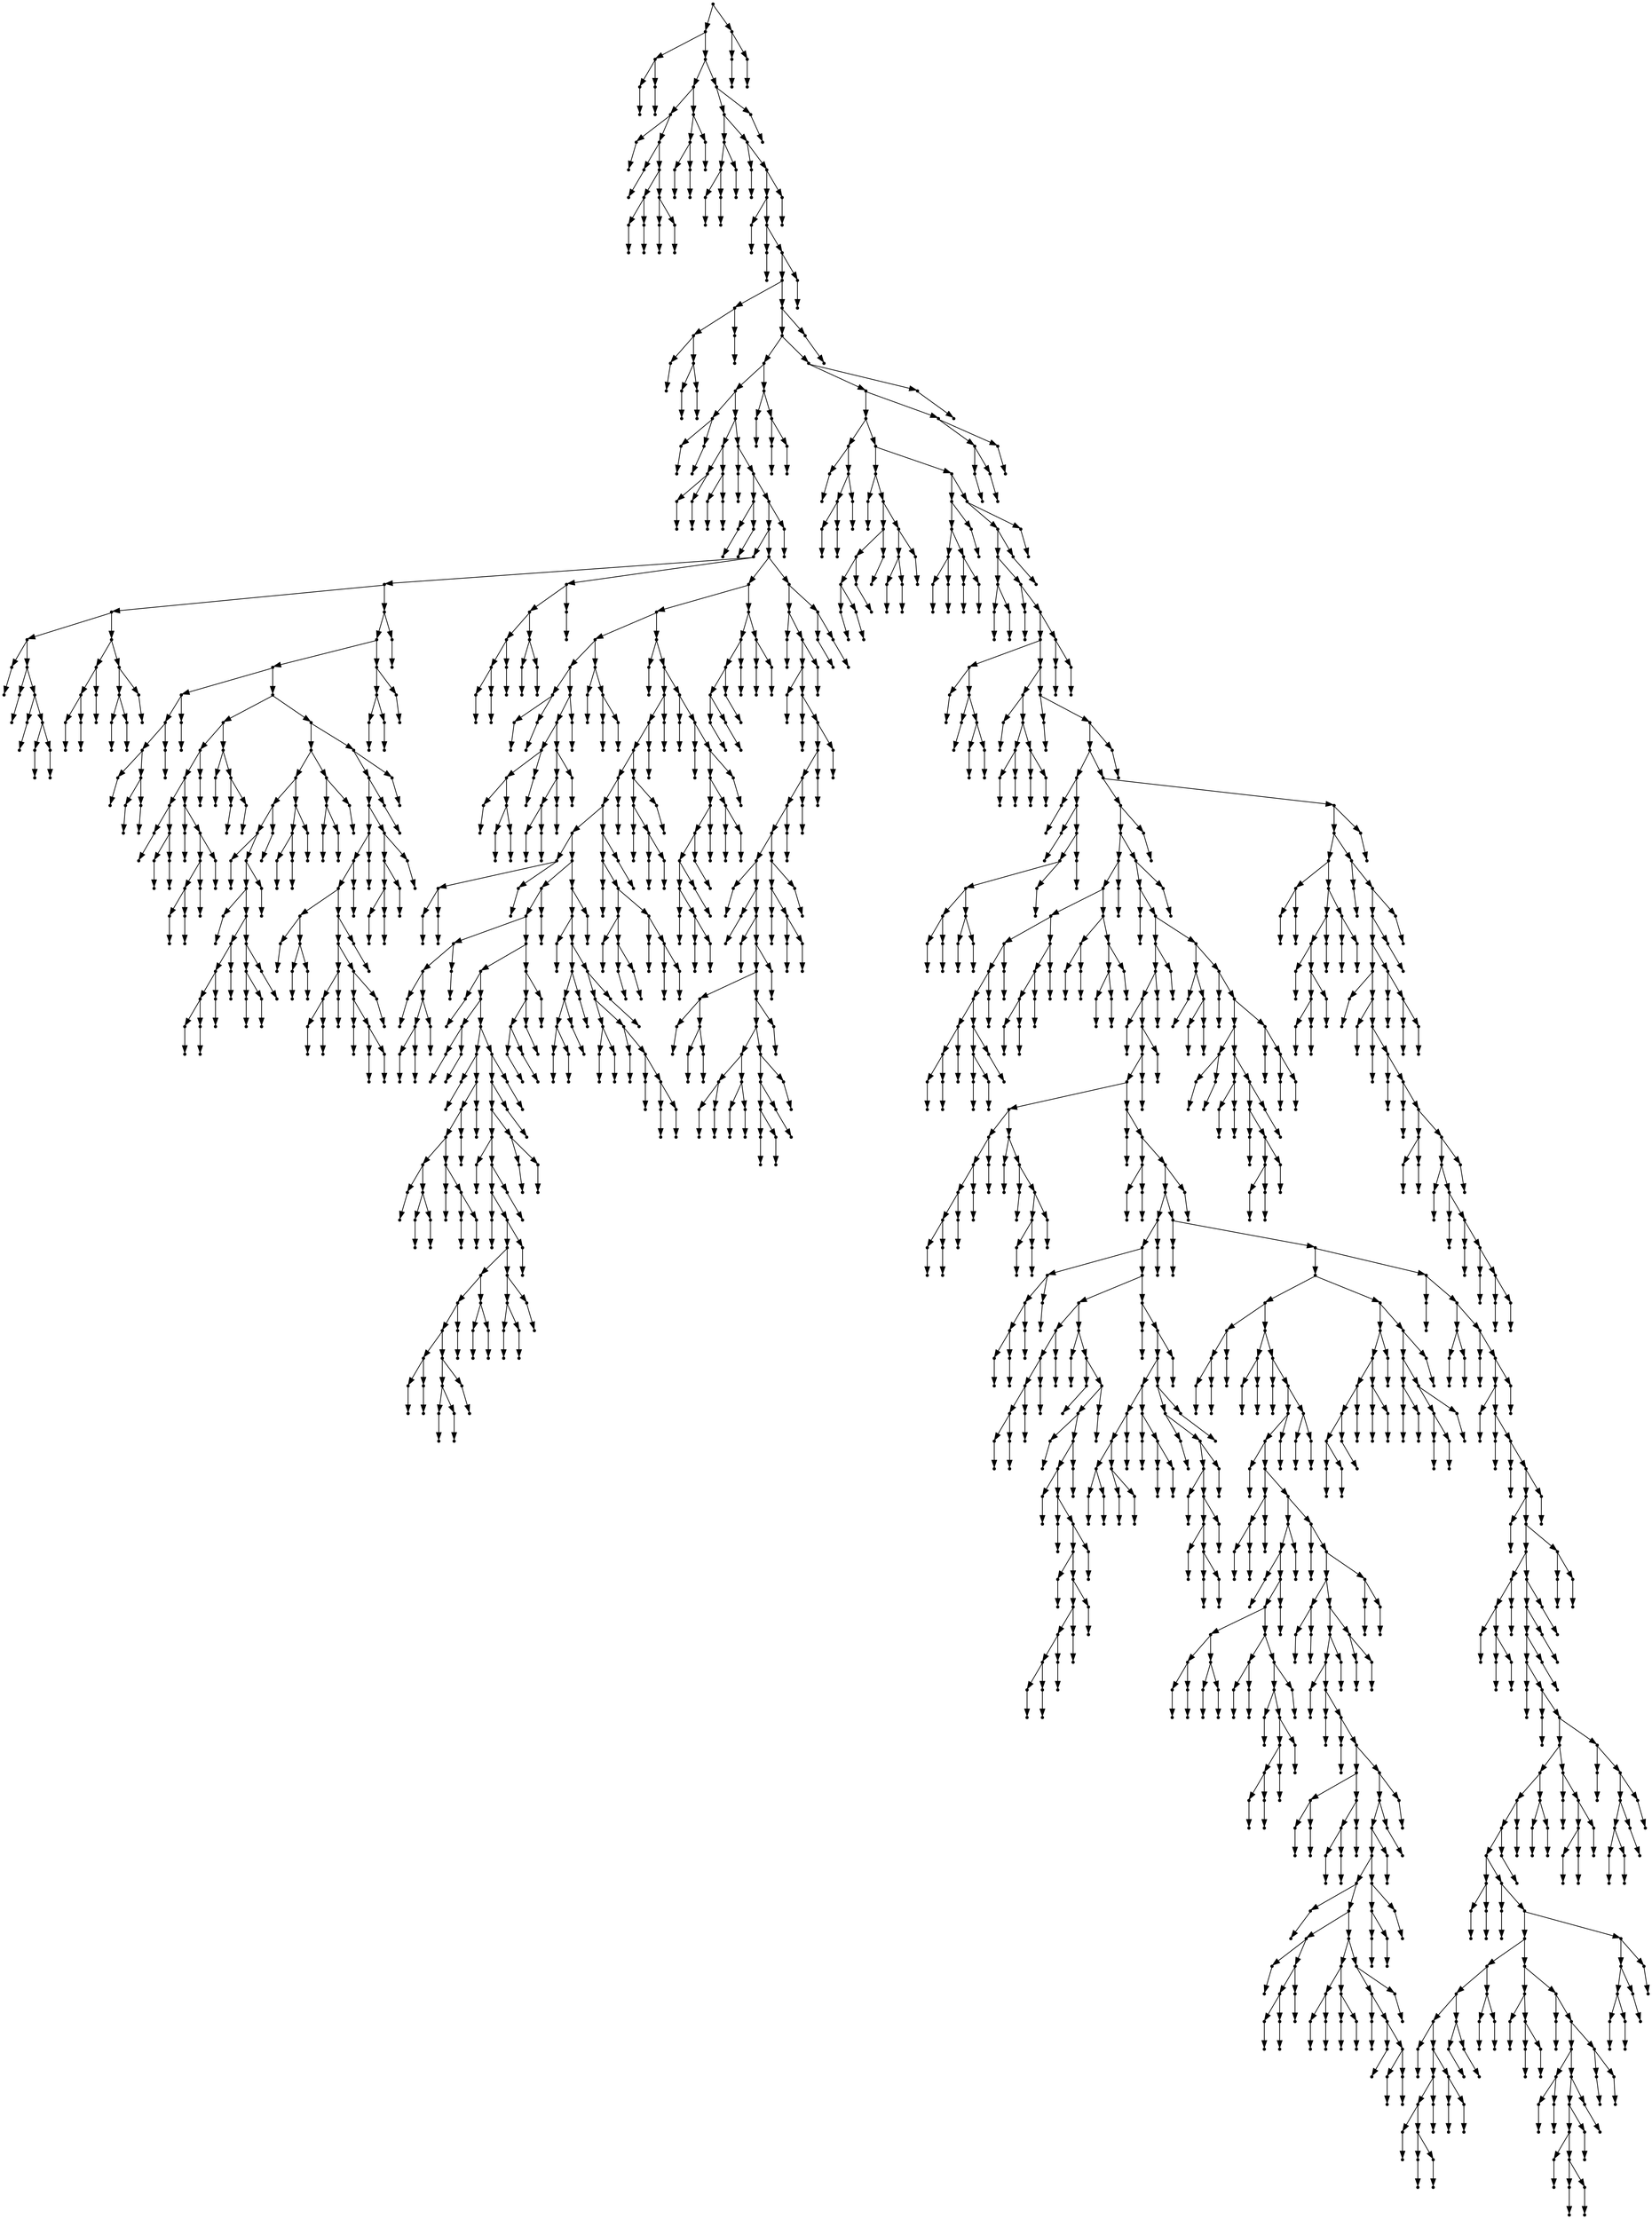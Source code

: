 digraph {
  1696 [shape=point];
  1690 [shape=point];
  4 [shape=point];
  1 [shape=point];
  0 [shape=point];
  3 [shape=point];
  2 [shape=point];
  1689 [shape=point];
  30 [shape=point];
  21 [shape=point];
  6 [shape=point];
  5 [shape=point];
  20 [shape=point];
  8 [shape=point];
  7 [shape=point];
  19 [shape=point];
  13 [shape=point];
  10 [shape=point];
  9 [shape=point];
  12 [shape=point];
  11 [shape=point];
  18 [shape=point];
  15 [shape=point];
  14 [shape=point];
  17 [shape=point];
  16 [shape=point];
  29 [shape=point];
  26 [shape=point];
  23 [shape=point];
  22 [shape=point];
  25 [shape=point];
  24 [shape=point];
  28 [shape=point];
  27 [shape=point];
  1688 [shape=point];
  1685 [shape=point];
  38 [shape=point];
  35 [shape=point];
  32 [shape=point];
  31 [shape=point];
  34 [shape=point];
  33 [shape=point];
  37 [shape=point];
  36 [shape=point];
  1684 [shape=point];
  40 [shape=point];
  39 [shape=point];
  1683 [shape=point];
  1680 [shape=point];
  42 [shape=point];
  41 [shape=point];
  1679 [shape=point];
  44 [shape=point];
  43 [shape=point];
  1678 [shape=point];
  1675 [shape=point];
  55 [shape=point];
  52 [shape=point];
  46 [shape=point];
  45 [shape=point];
  51 [shape=point];
  48 [shape=point];
  47 [shape=point];
  50 [shape=point];
  49 [shape=point];
  54 [shape=point];
  53 [shape=point];
  1674 [shape=point];
  1671 [shape=point];
  717 [shape=point];
  708 [shape=point];
  60 [shape=point];
  57 [shape=point];
  56 [shape=point];
  59 [shape=point];
  58 [shape=point];
  707 [shape=point];
  71 [shape=point];
  65 [shape=point];
  62 [shape=point];
  61 [shape=point];
  64 [shape=point];
  63 [shape=point];
  70 [shape=point];
  67 [shape=point];
  66 [shape=point];
  69 [shape=point];
  68 [shape=point];
  706 [shape=point];
  73 [shape=point];
  72 [shape=point];
  705 [shape=point];
  78 [shape=point];
  75 [shape=point];
  74 [shape=point];
  77 [shape=point];
  76 [shape=point];
  704 [shape=point];
  701 [shape=point];
  299 [shape=point];
  281 [shape=point];
  110 [shape=point];
  92 [shape=point];
  80 [shape=point];
  79 [shape=point];
  91 [shape=point];
  82 [shape=point];
  81 [shape=point];
  90 [shape=point];
  84 [shape=point];
  83 [shape=point];
  89 [shape=point];
  86 [shape=point];
  85 [shape=point];
  88 [shape=point];
  87 [shape=point];
  109 [shape=point];
  100 [shape=point];
  97 [shape=point];
  94 [shape=point];
  93 [shape=point];
  96 [shape=point];
  95 [shape=point];
  99 [shape=point];
  98 [shape=point];
  108 [shape=point];
  105 [shape=point];
  102 [shape=point];
  101 [shape=point];
  104 [shape=point];
  103 [shape=point];
  107 [shape=point];
  106 [shape=point];
  280 [shape=point];
  277 [shape=point];
  268 [shape=point];
  124 [shape=point];
  121 [shape=point];
  118 [shape=point];
  112 [shape=point];
  111 [shape=point];
  117 [shape=point];
  114 [shape=point];
  113 [shape=point];
  116 [shape=point];
  115 [shape=point];
  120 [shape=point];
  119 [shape=point];
  123 [shape=point];
  122 [shape=point];
  267 [shape=point];
  159 [shape=point];
  150 [shape=point];
  147 [shape=point];
  132 [shape=point];
  126 [shape=point];
  125 [shape=point];
  131 [shape=point];
  128 [shape=point];
  127 [shape=point];
  130 [shape=point];
  129 [shape=point];
  146 [shape=point];
  134 [shape=point];
  133 [shape=point];
  145 [shape=point];
  142 [shape=point];
  139 [shape=point];
  136 [shape=point];
  135 [shape=point];
  138 [shape=point];
  137 [shape=point];
  141 [shape=point];
  140 [shape=point];
  144 [shape=point];
  143 [shape=point];
  149 [shape=point];
  148 [shape=point];
  158 [shape=point];
  152 [shape=point];
  151 [shape=point];
  157 [shape=point];
  154 [shape=point];
  153 [shape=point];
  156 [shape=point];
  155 [shape=point];
  266 [shape=point];
  209 [shape=point];
  200 [shape=point];
  191 [shape=point];
  188 [shape=point];
  161 [shape=point];
  160 [shape=point];
  187 [shape=point];
  184 [shape=point];
  163 [shape=point];
  162 [shape=point];
  183 [shape=point];
  174 [shape=point];
  171 [shape=point];
  168 [shape=point];
  165 [shape=point];
  164 [shape=point];
  167 [shape=point];
  166 [shape=point];
  170 [shape=point];
  169 [shape=point];
  173 [shape=point];
  172 [shape=point];
  182 [shape=point];
  179 [shape=point];
  176 [shape=point];
  175 [shape=point];
  178 [shape=point];
  177 [shape=point];
  181 [shape=point];
  180 [shape=point];
  186 [shape=point];
  185 [shape=point];
  190 [shape=point];
  189 [shape=point];
  199 [shape=point];
  196 [shape=point];
  193 [shape=point];
  192 [shape=point];
  195 [shape=point];
  194 [shape=point];
  198 [shape=point];
  197 [shape=point];
  208 [shape=point];
  205 [shape=point];
  202 [shape=point];
  201 [shape=point];
  204 [shape=point];
  203 [shape=point];
  207 [shape=point];
  206 [shape=point];
  265 [shape=point];
  262 [shape=point];
  259 [shape=point];
  247 [shape=point];
  244 [shape=point];
  241 [shape=point];
  217 [shape=point];
  211 [shape=point];
  210 [shape=point];
  216 [shape=point];
  213 [shape=point];
  212 [shape=point];
  215 [shape=point];
  214 [shape=point];
  240 [shape=point];
  237 [shape=point];
  225 [shape=point];
  222 [shape=point];
  219 [shape=point];
  218 [shape=point];
  221 [shape=point];
  220 [shape=point];
  224 [shape=point];
  223 [shape=point];
  236 [shape=point];
  233 [shape=point];
  227 [shape=point];
  226 [shape=point];
  232 [shape=point];
  229 [shape=point];
  228 [shape=point];
  231 [shape=point];
  230 [shape=point];
  235 [shape=point];
  234 [shape=point];
  239 [shape=point];
  238 [shape=point];
  243 [shape=point];
  242 [shape=point];
  246 [shape=point];
  245 [shape=point];
  258 [shape=point];
  255 [shape=point];
  252 [shape=point];
  249 [shape=point];
  248 [shape=point];
  251 [shape=point];
  250 [shape=point];
  254 [shape=point];
  253 [shape=point];
  257 [shape=point];
  256 [shape=point];
  261 [shape=point];
  260 [shape=point];
  264 [shape=point];
  263 [shape=point];
  276 [shape=point];
  273 [shape=point];
  270 [shape=point];
  269 [shape=point];
  272 [shape=point];
  271 [shape=point];
  275 [shape=point];
  274 [shape=point];
  279 [shape=point];
  278 [shape=point];
  298 [shape=point];
  295 [shape=point];
  289 [shape=point];
  286 [shape=point];
  283 [shape=point];
  282 [shape=point];
  285 [shape=point];
  284 [shape=point];
  288 [shape=point];
  287 [shape=point];
  294 [shape=point];
  291 [shape=point];
  290 [shape=point];
  293 [shape=point];
  292 [shape=point];
  297 [shape=point];
  296 [shape=point];
  700 [shape=point];
  610 [shape=point];
  592 [shape=point];
  340 [shape=point];
  331 [shape=point];
  304 [shape=point];
  301 [shape=point];
  300 [shape=point];
  303 [shape=point];
  302 [shape=point];
  330 [shape=point];
  327 [shape=point];
  315 [shape=point];
  312 [shape=point];
  306 [shape=point];
  305 [shape=point];
  311 [shape=point];
  308 [shape=point];
  307 [shape=point];
  310 [shape=point];
  309 [shape=point];
  314 [shape=point];
  313 [shape=point];
  326 [shape=point];
  323 [shape=point];
  320 [shape=point];
  317 [shape=point];
  316 [shape=point];
  319 [shape=point];
  318 [shape=point];
  322 [shape=point];
  321 [shape=point];
  325 [shape=point];
  324 [shape=point];
  329 [shape=point];
  328 [shape=point];
  339 [shape=point];
  333 [shape=point];
  332 [shape=point];
  338 [shape=point];
  335 [shape=point];
  334 [shape=point];
  337 [shape=point];
  336 [shape=point];
  591 [shape=point];
  342 [shape=point];
  341 [shape=point];
  590 [shape=point];
  557 [shape=point];
  554 [shape=point];
  551 [shape=point];
  539 [shape=point];
  536 [shape=point];
  512 [shape=point];
  350 [shape=point];
  347 [shape=point];
  344 [shape=point];
  343 [shape=point];
  346 [shape=point];
  345 [shape=point];
  349 [shape=point];
  348 [shape=point];
  511 [shape=point];
  472 [shape=point];
  469 [shape=point];
  364 [shape=point];
  361 [shape=point];
  352 [shape=point];
  351 [shape=point];
  360 [shape=point];
  357 [shape=point];
  354 [shape=point];
  353 [shape=point];
  356 [shape=point];
  355 [shape=point];
  359 [shape=point];
  358 [shape=point];
  363 [shape=point];
  362 [shape=point];
  468 [shape=point];
  456 [shape=point];
  366 [shape=point];
  365 [shape=point];
  455 [shape=point];
  371 [shape=point];
  368 [shape=point];
  367 [shape=point];
  370 [shape=point];
  369 [shape=point];
  454 [shape=point];
  397 [shape=point];
  373 [shape=point];
  372 [shape=point];
  396 [shape=point];
  393 [shape=point];
  390 [shape=point];
  381 [shape=point];
  375 [shape=point];
  374 [shape=point];
  380 [shape=point];
  377 [shape=point];
  376 [shape=point];
  379 [shape=point];
  378 [shape=point];
  389 [shape=point];
  383 [shape=point];
  382 [shape=point];
  388 [shape=point];
  385 [shape=point];
  384 [shape=point];
  387 [shape=point];
  386 [shape=point];
  392 [shape=point];
  391 [shape=point];
  395 [shape=point];
  394 [shape=point];
  453 [shape=point];
  450 [shape=point];
  447 [shape=point];
  441 [shape=point];
  399 [shape=point];
  398 [shape=point];
  440 [shape=point];
  437 [shape=point];
  401 [shape=point];
  400 [shape=point];
  436 [shape=point];
  433 [shape=point];
  424 [shape=point];
  418 [shape=point];
  415 [shape=point];
  406 [shape=point];
  403 [shape=point];
  402 [shape=point];
  405 [shape=point];
  404 [shape=point];
  414 [shape=point];
  411 [shape=point];
  408 [shape=point];
  407 [shape=point];
  410 [shape=point];
  409 [shape=point];
  413 [shape=point];
  412 [shape=point];
  417 [shape=point];
  416 [shape=point];
  423 [shape=point];
  420 [shape=point];
  419 [shape=point];
  422 [shape=point];
  421 [shape=point];
  432 [shape=point];
  429 [shape=point];
  426 [shape=point];
  425 [shape=point];
  428 [shape=point];
  427 [shape=point];
  431 [shape=point];
  430 [shape=point];
  435 [shape=point];
  434 [shape=point];
  439 [shape=point];
  438 [shape=point];
  446 [shape=point];
  443 [shape=point];
  442 [shape=point];
  445 [shape=point];
  444 [shape=point];
  449 [shape=point];
  448 [shape=point];
  452 [shape=point];
  451 [shape=point];
  467 [shape=point];
  464 [shape=point];
  461 [shape=point];
  458 [shape=point];
  457 [shape=point];
  460 [shape=point];
  459 [shape=point];
  463 [shape=point];
  462 [shape=point];
  466 [shape=point];
  465 [shape=point];
  471 [shape=point];
  470 [shape=point];
  510 [shape=point];
  507 [shape=point];
  474 [shape=point];
  473 [shape=point];
  506 [shape=point];
  485 [shape=point];
  482 [shape=point];
  479 [shape=point];
  476 [shape=point];
  475 [shape=point];
  478 [shape=point];
  477 [shape=point];
  481 [shape=point];
  480 [shape=point];
  484 [shape=point];
  483 [shape=point];
  505 [shape=point];
  502 [shape=point];
  490 [shape=point];
  487 [shape=point];
  486 [shape=point];
  489 [shape=point];
  488 [shape=point];
  501 [shape=point];
  492 [shape=point];
  491 [shape=point];
  500 [shape=point];
  494 [shape=point];
  493 [shape=point];
  499 [shape=point];
  496 [shape=point];
  495 [shape=point];
  498 [shape=point];
  497 [shape=point];
  504 [shape=point];
  503 [shape=point];
  509 [shape=point];
  508 [shape=point];
  535 [shape=point];
  532 [shape=point];
  514 [shape=point];
  513 [shape=point];
  531 [shape=point];
  522 [shape=point];
  516 [shape=point];
  515 [shape=point];
  521 [shape=point];
  518 [shape=point];
  517 [shape=point];
  520 [shape=point];
  519 [shape=point];
  530 [shape=point];
  524 [shape=point];
  523 [shape=point];
  529 [shape=point];
  526 [shape=point];
  525 [shape=point];
  528 [shape=point];
  527 [shape=point];
  534 [shape=point];
  533 [shape=point];
  538 [shape=point];
  537 [shape=point];
  550 [shape=point];
  547 [shape=point];
  541 [shape=point];
  540 [shape=point];
  546 [shape=point];
  543 [shape=point];
  542 [shape=point];
  545 [shape=point];
  544 [shape=point];
  549 [shape=point];
  548 [shape=point];
  553 [shape=point];
  552 [shape=point];
  556 [shape=point];
  555 [shape=point];
  589 [shape=point];
  559 [shape=point];
  558 [shape=point];
  588 [shape=point];
  561 [shape=point];
  560 [shape=point];
  587 [shape=point];
  584 [shape=point];
  578 [shape=point];
  575 [shape=point];
  572 [shape=point];
  569 [shape=point];
  563 [shape=point];
  562 [shape=point];
  568 [shape=point];
  565 [shape=point];
  564 [shape=point];
  567 [shape=point];
  566 [shape=point];
  571 [shape=point];
  570 [shape=point];
  574 [shape=point];
  573 [shape=point];
  577 [shape=point];
  576 [shape=point];
  583 [shape=point];
  580 [shape=point];
  579 [shape=point];
  582 [shape=point];
  581 [shape=point];
  586 [shape=point];
  585 [shape=point];
  609 [shape=point];
  603 [shape=point];
  600 [shape=point];
  597 [shape=point];
  594 [shape=point];
  593 [shape=point];
  596 [shape=point];
  595 [shape=point];
  599 [shape=point];
  598 [shape=point];
  602 [shape=point];
  601 [shape=point];
  608 [shape=point];
  605 [shape=point];
  604 [shape=point];
  607 [shape=point];
  606 [shape=point];
  699 [shape=point];
  693 [shape=point];
  612 [shape=point];
  611 [shape=point];
  692 [shape=point];
  689 [shape=point];
  614 [shape=point];
  613 [shape=point];
  688 [shape=point];
  616 [shape=point];
  615 [shape=point];
  687 [shape=point];
  684 [shape=point];
  681 [shape=point];
  678 [shape=point];
  675 [shape=point];
  663 [shape=point];
  618 [shape=point];
  617 [shape=point];
  662 [shape=point];
  620 [shape=point];
  619 [shape=point];
  661 [shape=point];
  622 [shape=point];
  621 [shape=point];
  660 [shape=point];
  657 [shape=point];
  630 [shape=point];
  624 [shape=point];
  623 [shape=point];
  629 [shape=point];
  626 [shape=point];
  625 [shape=point];
  628 [shape=point];
  627 [shape=point];
  656 [shape=point];
  653 [shape=point];
  641 [shape=point];
  635 [shape=point];
  632 [shape=point];
  631 [shape=point];
  634 [shape=point];
  633 [shape=point];
  640 [shape=point];
  637 [shape=point];
  636 [shape=point];
  639 [shape=point];
  638 [shape=point];
  652 [shape=point];
  649 [shape=point];
  646 [shape=point];
  643 [shape=point];
  642 [shape=point];
  645 [shape=point];
  644 [shape=point];
  648 [shape=point];
  647 [shape=point];
  651 [shape=point];
  650 [shape=point];
  655 [shape=point];
  654 [shape=point];
  659 [shape=point];
  658 [shape=point];
  674 [shape=point];
  671 [shape=point];
  665 [shape=point];
  664 [shape=point];
  670 [shape=point];
  667 [shape=point];
  666 [shape=point];
  669 [shape=point];
  668 [shape=point];
  673 [shape=point];
  672 [shape=point];
  677 [shape=point];
  676 [shape=point];
  680 [shape=point];
  679 [shape=point];
  683 [shape=point];
  682 [shape=point];
  686 [shape=point];
  685 [shape=point];
  691 [shape=point];
  690 [shape=point];
  698 [shape=point];
  695 [shape=point];
  694 [shape=point];
  697 [shape=point];
  696 [shape=point];
  703 [shape=point];
  702 [shape=point];
  716 [shape=point];
  710 [shape=point];
  709 [shape=point];
  715 [shape=point];
  712 [shape=point];
  711 [shape=point];
  714 [shape=point];
  713 [shape=point];
  1670 [shape=point];
  1667 [shape=point];
  1658 [shape=point];
  728 [shape=point];
  719 [shape=point];
  718 [shape=point];
  727 [shape=point];
  724 [shape=point];
  721 [shape=point];
  720 [shape=point];
  723 [shape=point];
  722 [shape=point];
  726 [shape=point];
  725 [shape=point];
  1657 [shape=point];
  751 [shape=point];
  730 [shape=point];
  729 [shape=point];
  750 [shape=point];
  741 [shape=point];
  738 [shape=point];
  735 [shape=point];
  732 [shape=point];
  731 [shape=point];
  734 [shape=point];
  733 [shape=point];
  737 [shape=point];
  736 [shape=point];
  740 [shape=point];
  739 [shape=point];
  749 [shape=point];
  746 [shape=point];
  743 [shape=point];
  742 [shape=point];
  745 [shape=point];
  744 [shape=point];
  748 [shape=point];
  747 [shape=point];
  1656 [shape=point];
  765 [shape=point];
  762 [shape=point];
  756 [shape=point];
  753 [shape=point];
  752 [shape=point];
  755 [shape=point];
  754 [shape=point];
  761 [shape=point];
  758 [shape=point];
  757 [shape=point];
  760 [shape=point];
  759 [shape=point];
  764 [shape=point];
  763 [shape=point];
  1655 [shape=point];
  1652 [shape=point];
  1649 [shape=point];
  770 [shape=point];
  767 [shape=point];
  766 [shape=point];
  769 [shape=point];
  768 [shape=point];
  1648 [shape=point];
  772 [shape=point];
  771 [shape=point];
  1647 [shape=point];
  1641 [shape=point];
  783 [shape=point];
  774 [shape=point];
  773 [shape=point];
  782 [shape=point];
  776 [shape=point];
  775 [shape=point];
  781 [shape=point];
  778 [shape=point];
  777 [shape=point];
  780 [shape=point];
  779 [shape=point];
  1640 [shape=point];
  797 [shape=point];
  785 [shape=point];
  784 [shape=point];
  796 [shape=point];
  790 [shape=point];
  787 [shape=point];
  786 [shape=point];
  789 [shape=point];
  788 [shape=point];
  795 [shape=point];
  792 [shape=point];
  791 [shape=point];
  794 [shape=point];
  793 [shape=point];
  1639 [shape=point];
  799 [shape=point];
  798 [shape=point];
  1638 [shape=point];
  1635 [shape=point];
  822 [shape=point];
  801 [shape=point];
  800 [shape=point];
  821 [shape=point];
  803 [shape=point];
  802 [shape=point];
  820 [shape=point];
  817 [shape=point];
  814 [shape=point];
  808 [shape=point];
  805 [shape=point];
  804 [shape=point];
  807 [shape=point];
  806 [shape=point];
  813 [shape=point];
  810 [shape=point];
  809 [shape=point];
  812 [shape=point];
  811 [shape=point];
  816 [shape=point];
  815 [shape=point];
  819 [shape=point];
  818 [shape=point];
  1634 [shape=point];
  1544 [shape=point];
  1541 [shape=point];
  875 [shape=point];
  872 [shape=point];
  857 [shape=point];
  845 [shape=point];
  842 [shape=point];
  839 [shape=point];
  830 [shape=point];
  827 [shape=point];
  824 [shape=point];
  823 [shape=point];
  826 [shape=point];
  825 [shape=point];
  829 [shape=point];
  828 [shape=point];
  838 [shape=point];
  835 [shape=point];
  832 [shape=point];
  831 [shape=point];
  834 [shape=point];
  833 [shape=point];
  837 [shape=point];
  836 [shape=point];
  841 [shape=point];
  840 [shape=point];
  844 [shape=point];
  843 [shape=point];
  856 [shape=point];
  853 [shape=point];
  850 [shape=point];
  847 [shape=point];
  846 [shape=point];
  849 [shape=point];
  848 [shape=point];
  852 [shape=point];
  851 [shape=point];
  855 [shape=point];
  854 [shape=point];
  871 [shape=point];
  862 [shape=point];
  859 [shape=point];
  858 [shape=point];
  861 [shape=point];
  860 [shape=point];
  870 [shape=point];
  867 [shape=point];
  864 [shape=point];
  863 [shape=point];
  866 [shape=point];
  865 [shape=point];
  869 [shape=point];
  868 [shape=point];
  874 [shape=point];
  873 [shape=point];
  1540 [shape=point];
  1537 [shape=point];
  877 [shape=point];
  876 [shape=point];
  1536 [shape=point];
  1488 [shape=point];
  1485 [shape=point];
  1482 [shape=point];
  879 [shape=point];
  878 [shape=point];
  1481 [shape=point];
  1478 [shape=point];
  1475 [shape=point];
  908 [shape=point];
  893 [shape=point];
  890 [shape=point];
  887 [shape=point];
  884 [shape=point];
  881 [shape=point];
  880 [shape=point];
  883 [shape=point];
  882 [shape=point];
  886 [shape=point];
  885 [shape=point];
  889 [shape=point];
  888 [shape=point];
  892 [shape=point];
  891 [shape=point];
  907 [shape=point];
  895 [shape=point];
  894 [shape=point];
  906 [shape=point];
  897 [shape=point];
  896 [shape=point];
  905 [shape=point];
  902 [shape=point];
  899 [shape=point];
  898 [shape=point];
  901 [shape=point];
  900 [shape=point];
  904 [shape=point];
  903 [shape=point];
  1474 [shape=point];
  910 [shape=point];
  909 [shape=point];
  1473 [shape=point];
  915 [shape=point];
  912 [shape=point];
  911 [shape=point];
  914 [shape=point];
  913 [shape=point];
  1472 [shape=point];
  1469 [shape=point];
  1040 [shape=point];
  1037 [shape=point];
  926 [shape=point];
  923 [shape=point];
  920 [shape=point];
  917 [shape=point];
  916 [shape=point];
  919 [shape=point];
  918 [shape=point];
  922 [shape=point];
  921 [shape=point];
  925 [shape=point];
  924 [shape=point];
  1036 [shape=point];
  982 [shape=point];
  940 [shape=point];
  937 [shape=point];
  934 [shape=point];
  931 [shape=point];
  928 [shape=point];
  927 [shape=point];
  930 [shape=point];
  929 [shape=point];
  933 [shape=point];
  932 [shape=point];
  936 [shape=point];
  935 [shape=point];
  939 [shape=point];
  938 [shape=point];
  981 [shape=point];
  942 [shape=point];
  941 [shape=point];
  980 [shape=point];
  944 [shape=point];
  943 [shape=point];
  979 [shape=point];
  976 [shape=point];
  946 [shape=point];
  945 [shape=point];
  975 [shape=point];
  972 [shape=point];
  948 [shape=point];
  947 [shape=point];
  971 [shape=point];
  950 [shape=point];
  949 [shape=point];
  970 [shape=point];
  967 [shape=point];
  952 [shape=point];
  951 [shape=point];
  966 [shape=point];
  963 [shape=point];
  960 [shape=point];
  957 [shape=point];
  954 [shape=point];
  953 [shape=point];
  956 [shape=point];
  955 [shape=point];
  959 [shape=point];
  958 [shape=point];
  962 [shape=point];
  961 [shape=point];
  965 [shape=point];
  964 [shape=point];
  969 [shape=point];
  968 [shape=point];
  974 [shape=point];
  973 [shape=point];
  978 [shape=point];
  977 [shape=point];
  1035 [shape=point];
  984 [shape=point];
  983 [shape=point];
  1034 [shape=point];
  1031 [shape=point];
  1007 [shape=point];
  998 [shape=point];
  995 [shape=point];
  989 [shape=point];
  986 [shape=point];
  985 [shape=point];
  988 [shape=point];
  987 [shape=point];
  994 [shape=point];
  991 [shape=point];
  990 [shape=point];
  993 [shape=point];
  992 [shape=point];
  997 [shape=point];
  996 [shape=point];
  1006 [shape=point];
  1000 [shape=point];
  999 [shape=point];
  1005 [shape=point];
  1002 [shape=point];
  1001 [shape=point];
  1004 [shape=point];
  1003 [shape=point];
  1030 [shape=point];
  1027 [shape=point];
  1009 [shape=point];
  1008 [shape=point];
  1026 [shape=point];
  1023 [shape=point];
  1011 [shape=point];
  1010 [shape=point];
  1022 [shape=point];
  1019 [shape=point];
  1013 [shape=point];
  1012 [shape=point];
  1018 [shape=point];
  1015 [shape=point];
  1014 [shape=point];
  1017 [shape=point];
  1016 [shape=point];
  1021 [shape=point];
  1020 [shape=point];
  1025 [shape=point];
  1024 [shape=point];
  1029 [shape=point];
  1028 [shape=point];
  1033 [shape=point];
  1032 [shape=point];
  1039 [shape=point];
  1038 [shape=point];
  1468 [shape=point];
  1042 [shape=point];
  1041 [shape=point];
  1467 [shape=point];
  1272 [shape=point];
  1233 [shape=point];
  1050 [shape=point];
  1047 [shape=point];
  1044 [shape=point];
  1043 [shape=point];
  1046 [shape=point];
  1045 [shape=point];
  1049 [shape=point];
  1048 [shape=point];
  1232 [shape=point];
  1055 [shape=point];
  1052 [shape=point];
  1051 [shape=point];
  1054 [shape=point];
  1053 [shape=point];
  1231 [shape=point];
  1057 [shape=point];
  1056 [shape=point];
  1230 [shape=point];
  1224 [shape=point];
  1221 [shape=point];
  1059 [shape=point];
  1058 [shape=point];
  1220 [shape=point];
  1067 [shape=point];
  1064 [shape=point];
  1061 [shape=point];
  1060 [shape=point];
  1063 [shape=point];
  1062 [shape=point];
  1066 [shape=point];
  1065 [shape=point];
  1219 [shape=point];
  1111 [shape=point];
  1108 [shape=point];
  1069 [shape=point];
  1068 [shape=point];
  1107 [shape=point];
  1104 [shape=point];
  1080 [shape=point];
  1074 [shape=point];
  1071 [shape=point];
  1070 [shape=point];
  1073 [shape=point];
  1072 [shape=point];
  1079 [shape=point];
  1076 [shape=point];
  1075 [shape=point];
  1078 [shape=point];
  1077 [shape=point];
  1103 [shape=point];
  1085 [shape=point];
  1082 [shape=point];
  1081 [shape=point];
  1084 [shape=point];
  1083 [shape=point];
  1102 [shape=point];
  1099 [shape=point];
  1087 [shape=point];
  1086 [shape=point];
  1098 [shape=point];
  1095 [shape=point];
  1092 [shape=point];
  1089 [shape=point];
  1088 [shape=point];
  1091 [shape=point];
  1090 [shape=point];
  1094 [shape=point];
  1093 [shape=point];
  1097 [shape=point];
  1096 [shape=point];
  1101 [shape=point];
  1100 [shape=point];
  1106 [shape=point];
  1105 [shape=point];
  1110 [shape=point];
  1109 [shape=point];
  1218 [shape=point];
  1113 [shape=point];
  1112 [shape=point];
  1217 [shape=point];
  1211 [shape=point];
  1118 [shape=point];
  1115 [shape=point];
  1114 [shape=point];
  1117 [shape=point];
  1116 [shape=point];
  1210 [shape=point];
  1204 [shape=point];
  1201 [shape=point];
  1120 [shape=point];
  1119 [shape=point];
  1200 [shape=point];
  1122 [shape=point];
  1121 [shape=point];
  1199 [shape=point];
  1124 [shape=point];
  1123 [shape=point];
  1198 [shape=point];
  1138 [shape=point];
  1129 [shape=point];
  1126 [shape=point];
  1125 [shape=point];
  1128 [shape=point];
  1127 [shape=point];
  1137 [shape=point];
  1134 [shape=point];
  1131 [shape=point];
  1130 [shape=point];
  1133 [shape=point];
  1132 [shape=point];
  1136 [shape=point];
  1135 [shape=point];
  1197 [shape=point];
  1194 [shape=point];
  1191 [shape=point];
  1188 [shape=point];
  1179 [shape=point];
  1140 [shape=point];
  1139 [shape=point];
  1178 [shape=point];
  1151 [shape=point];
  1142 [shape=point];
  1141 [shape=point];
  1150 [shape=point];
  1147 [shape=point];
  1144 [shape=point];
  1143 [shape=point];
  1146 [shape=point];
  1145 [shape=point];
  1149 [shape=point];
  1148 [shape=point];
  1177 [shape=point];
  1162 [shape=point];
  1156 [shape=point];
  1153 [shape=point];
  1152 [shape=point];
  1155 [shape=point];
  1154 [shape=point];
  1161 [shape=point];
  1158 [shape=point];
  1157 [shape=point];
  1160 [shape=point];
  1159 [shape=point];
  1176 [shape=point];
  1173 [shape=point];
  1164 [shape=point];
  1163 [shape=point];
  1172 [shape=point];
  1166 [shape=point];
  1165 [shape=point];
  1171 [shape=point];
  1168 [shape=point];
  1167 [shape=point];
  1170 [shape=point];
  1169 [shape=point];
  1175 [shape=point];
  1174 [shape=point];
  1187 [shape=point];
  1184 [shape=point];
  1181 [shape=point];
  1180 [shape=point];
  1183 [shape=point];
  1182 [shape=point];
  1186 [shape=point];
  1185 [shape=point];
  1190 [shape=point];
  1189 [shape=point];
  1193 [shape=point];
  1192 [shape=point];
  1196 [shape=point];
  1195 [shape=point];
  1203 [shape=point];
  1202 [shape=point];
  1209 [shape=point];
  1206 [shape=point];
  1205 [shape=point];
  1208 [shape=point];
  1207 [shape=point];
  1216 [shape=point];
  1213 [shape=point];
  1212 [shape=point];
  1215 [shape=point];
  1214 [shape=point];
  1223 [shape=point];
  1222 [shape=point];
  1229 [shape=point];
  1226 [shape=point];
  1225 [shape=point];
  1228 [shape=point];
  1227 [shape=point];
  1271 [shape=point];
  1253 [shape=point];
  1250 [shape=point];
  1244 [shape=point];
  1241 [shape=point];
  1238 [shape=point];
  1235 [shape=point];
  1234 [shape=point];
  1237 [shape=point];
  1236 [shape=point];
  1240 [shape=point];
  1239 [shape=point];
  1243 [shape=point];
  1242 [shape=point];
  1249 [shape=point];
  1246 [shape=point];
  1245 [shape=point];
  1248 [shape=point];
  1247 [shape=point];
  1252 [shape=point];
  1251 [shape=point];
  1270 [shape=point];
  1267 [shape=point];
  1258 [shape=point];
  1255 [shape=point];
  1254 [shape=point];
  1257 [shape=point];
  1256 [shape=point];
  1266 [shape=point];
  1263 [shape=point];
  1260 [shape=point];
  1259 [shape=point];
  1262 [shape=point];
  1261 [shape=point];
  1265 [shape=point];
  1264 [shape=point];
  1269 [shape=point];
  1268 [shape=point];
  1466 [shape=point];
  1274 [shape=point];
  1273 [shape=point];
  1465 [shape=point];
  1279 [shape=point];
  1276 [shape=point];
  1275 [shape=point];
  1278 [shape=point];
  1277 [shape=point];
  1464 [shape=point];
  1281 [shape=point];
  1280 [shape=point];
  1463 [shape=point];
  1460 [shape=point];
  1283 [shape=point];
  1282 [shape=point];
  1459 [shape=point];
  1285 [shape=point];
  1284 [shape=point];
  1458 [shape=point];
  1287 [shape=point];
  1286 [shape=point];
  1457 [shape=point];
  1454 [shape=point];
  1289 [shape=point];
  1288 [shape=point];
  1453 [shape=point];
  1447 [shape=point];
  1300 [shape=point];
  1297 [shape=point];
  1291 [shape=point];
  1290 [shape=point];
  1296 [shape=point];
  1293 [shape=point];
  1292 [shape=point];
  1295 [shape=point];
  1294 [shape=point];
  1299 [shape=point];
  1298 [shape=point];
  1446 [shape=point];
  1443 [shape=point];
  1440 [shape=point];
  1437 [shape=point];
  1302 [shape=point];
  1301 [shape=point];
  1436 [shape=point];
  1304 [shape=point];
  1303 [shape=point];
  1435 [shape=point];
  1420 [shape=point];
  1408 [shape=point];
  1402 [shape=point];
  1399 [shape=point];
  1396 [shape=point];
  1309 [shape=point];
  1306 [shape=point];
  1305 [shape=point];
  1308 [shape=point];
  1307 [shape=point];
  1395 [shape=point];
  1311 [shape=point];
  1310 [shape=point];
  1394 [shape=point];
  1382 [shape=point];
  1343 [shape=point];
  1337 [shape=point];
  1331 [shape=point];
  1313 [shape=point];
  1312 [shape=point];
  1330 [shape=point];
  1324 [shape=point];
  1321 [shape=point];
  1315 [shape=point];
  1314 [shape=point];
  1320 [shape=point];
  1317 [shape=point];
  1316 [shape=point];
  1319 [shape=point];
  1318 [shape=point];
  1323 [shape=point];
  1322 [shape=point];
  1329 [shape=point];
  1326 [shape=point];
  1325 [shape=point];
  1328 [shape=point];
  1327 [shape=point];
  1336 [shape=point];
  1333 [shape=point];
  1332 [shape=point];
  1335 [shape=point];
  1334 [shape=point];
  1342 [shape=point];
  1339 [shape=point];
  1338 [shape=point];
  1341 [shape=point];
  1340 [shape=point];
  1381 [shape=point];
  1351 [shape=point];
  1345 [shape=point];
  1344 [shape=point];
  1350 [shape=point];
  1347 [shape=point];
  1346 [shape=point];
  1349 [shape=point];
  1348 [shape=point];
  1380 [shape=point];
  1353 [shape=point];
  1352 [shape=point];
  1379 [shape=point];
  1373 [shape=point];
  1358 [shape=point];
  1355 [shape=point];
  1354 [shape=point];
  1357 [shape=point];
  1356 [shape=point];
  1372 [shape=point];
  1369 [shape=point];
  1366 [shape=point];
  1360 [shape=point];
  1359 [shape=point];
  1365 [shape=point];
  1362 [shape=point];
  1361 [shape=point];
  1364 [shape=point];
  1363 [shape=point];
  1368 [shape=point];
  1367 [shape=point];
  1371 [shape=point];
  1370 [shape=point];
  1378 [shape=point];
  1375 [shape=point];
  1374 [shape=point];
  1377 [shape=point];
  1376 [shape=point];
  1393 [shape=point];
  1390 [shape=point];
  1387 [shape=point];
  1384 [shape=point];
  1383 [shape=point];
  1386 [shape=point];
  1385 [shape=point];
  1389 [shape=point];
  1388 [shape=point];
  1392 [shape=point];
  1391 [shape=point];
  1398 [shape=point];
  1397 [shape=point];
  1401 [shape=point];
  1400 [shape=point];
  1407 [shape=point];
  1404 [shape=point];
  1403 [shape=point];
  1406 [shape=point];
  1405 [shape=point];
  1419 [shape=point];
  1410 [shape=point];
  1409 [shape=point];
  1418 [shape=point];
  1415 [shape=point];
  1412 [shape=point];
  1411 [shape=point];
  1414 [shape=point];
  1413 [shape=point];
  1417 [shape=point];
  1416 [shape=point];
  1434 [shape=point];
  1422 [shape=point];
  1421 [shape=point];
  1433 [shape=point];
  1430 [shape=point];
  1427 [shape=point];
  1424 [shape=point];
  1423 [shape=point];
  1426 [shape=point];
  1425 [shape=point];
  1429 [shape=point];
  1428 [shape=point];
  1432 [shape=point];
  1431 [shape=point];
  1439 [shape=point];
  1438 [shape=point];
  1442 [shape=point];
  1441 [shape=point];
  1445 [shape=point];
  1444 [shape=point];
  1452 [shape=point];
  1449 [shape=point];
  1448 [shape=point];
  1451 [shape=point];
  1450 [shape=point];
  1456 [shape=point];
  1455 [shape=point];
  1462 [shape=point];
  1461 [shape=point];
  1471 [shape=point];
  1470 [shape=point];
  1477 [shape=point];
  1476 [shape=point];
  1480 [shape=point];
  1479 [shape=point];
  1484 [shape=point];
  1483 [shape=point];
  1487 [shape=point];
  1486 [shape=point];
  1535 [shape=point];
  1496 [shape=point];
  1490 [shape=point];
  1489 [shape=point];
  1495 [shape=point];
  1492 [shape=point];
  1491 [shape=point];
  1494 [shape=point];
  1493 [shape=point];
  1534 [shape=point];
  1498 [shape=point];
  1497 [shape=point];
  1533 [shape=point];
  1524 [shape=point];
  1503 [shape=point];
  1500 [shape=point];
  1499 [shape=point];
  1502 [shape=point];
  1501 [shape=point];
  1523 [shape=point];
  1508 [shape=point];
  1505 [shape=point];
  1504 [shape=point];
  1507 [shape=point];
  1506 [shape=point];
  1522 [shape=point];
  1519 [shape=point];
  1510 [shape=point];
  1509 [shape=point];
  1518 [shape=point];
  1515 [shape=point];
  1512 [shape=point];
  1511 [shape=point];
  1514 [shape=point];
  1513 [shape=point];
  1517 [shape=point];
  1516 [shape=point];
  1521 [shape=point];
  1520 [shape=point];
  1532 [shape=point];
  1526 [shape=point];
  1525 [shape=point];
  1531 [shape=point];
  1528 [shape=point];
  1527 [shape=point];
  1530 [shape=point];
  1529 [shape=point];
  1539 [shape=point];
  1538 [shape=point];
  1543 [shape=point];
  1542 [shape=point];
  1633 [shape=point];
  1630 [shape=point];
  1570 [shape=point];
  1549 [shape=point];
  1546 [shape=point];
  1545 [shape=point];
  1548 [shape=point];
  1547 [shape=point];
  1569 [shape=point];
  1563 [shape=point];
  1560 [shape=point];
  1551 [shape=point];
  1550 [shape=point];
  1559 [shape=point];
  1556 [shape=point];
  1553 [shape=point];
  1552 [shape=point];
  1555 [shape=point];
  1554 [shape=point];
  1558 [shape=point];
  1557 [shape=point];
  1562 [shape=point];
  1561 [shape=point];
  1568 [shape=point];
  1565 [shape=point];
  1564 [shape=point];
  1567 [shape=point];
  1566 [shape=point];
  1629 [shape=point];
  1572 [shape=point];
  1571 [shape=point];
  1628 [shape=point];
  1625 [shape=point];
  1622 [shape=point];
  1613 [shape=point];
  1574 [shape=point];
  1573 [shape=point];
  1612 [shape=point];
  1576 [shape=point];
  1575 [shape=point];
  1611 [shape=point];
  1578 [shape=point];
  1577 [shape=point];
  1610 [shape=point];
  1580 [shape=point];
  1579 [shape=point];
  1609 [shape=point];
  1582 [shape=point];
  1581 [shape=point];
  1608 [shape=point];
  1587 [shape=point];
  1584 [shape=point];
  1583 [shape=point];
  1586 [shape=point];
  1585 [shape=point];
  1607 [shape=point];
  1604 [shape=point];
  1589 [shape=point];
  1588 [shape=point];
  1603 [shape=point];
  1591 [shape=point];
  1590 [shape=point];
  1602 [shape=point];
  1593 [shape=point];
  1592 [shape=point];
  1601 [shape=point];
  1595 [shape=point];
  1594 [shape=point];
  1600 [shape=point];
  1597 [shape=point];
  1596 [shape=point];
  1599 [shape=point];
  1598 [shape=point];
  1606 [shape=point];
  1605 [shape=point];
  1621 [shape=point];
  1615 [shape=point];
  1614 [shape=point];
  1620 [shape=point];
  1617 [shape=point];
  1616 [shape=point];
  1619 [shape=point];
  1618 [shape=point];
  1624 [shape=point];
  1623 [shape=point];
  1627 [shape=point];
  1626 [shape=point];
  1632 [shape=point];
  1631 [shape=point];
  1637 [shape=point];
  1636 [shape=point];
  1646 [shape=point];
  1643 [shape=point];
  1642 [shape=point];
  1645 [shape=point];
  1644 [shape=point];
  1651 [shape=point];
  1650 [shape=point];
  1654 [shape=point];
  1653 [shape=point];
  1666 [shape=point];
  1663 [shape=point];
  1660 [shape=point];
  1659 [shape=point];
  1662 [shape=point];
  1661 [shape=point];
  1665 [shape=point];
  1664 [shape=point];
  1669 [shape=point];
  1668 [shape=point];
  1673 [shape=point];
  1672 [shape=point];
  1677 [shape=point];
  1676 [shape=point];
  1682 [shape=point];
  1681 [shape=point];
  1687 [shape=point];
  1686 [shape=point];
  1695 [shape=point];
  1692 [shape=point];
  1691 [shape=point];
  1694 [shape=point];
  1693 [shape=point];
1696 -> 1690;
1690 -> 4;
4 -> 1;
1 -> 0;
4 -> 3;
3 -> 2;
1690 -> 1689;
1689 -> 30;
30 -> 21;
21 -> 6;
6 -> 5;
21 -> 20;
20 -> 8;
8 -> 7;
20 -> 19;
19 -> 13;
13 -> 10;
10 -> 9;
13 -> 12;
12 -> 11;
19 -> 18;
18 -> 15;
15 -> 14;
18 -> 17;
17 -> 16;
30 -> 29;
29 -> 26;
26 -> 23;
23 -> 22;
26 -> 25;
25 -> 24;
29 -> 28;
28 -> 27;
1689 -> 1688;
1688 -> 1685;
1685 -> 38;
38 -> 35;
35 -> 32;
32 -> 31;
35 -> 34;
34 -> 33;
38 -> 37;
37 -> 36;
1685 -> 1684;
1684 -> 40;
40 -> 39;
1684 -> 1683;
1683 -> 1680;
1680 -> 42;
42 -> 41;
1680 -> 1679;
1679 -> 44;
44 -> 43;
1679 -> 1678;
1678 -> 1675;
1675 -> 55;
55 -> 52;
52 -> 46;
46 -> 45;
52 -> 51;
51 -> 48;
48 -> 47;
51 -> 50;
50 -> 49;
55 -> 54;
54 -> 53;
1675 -> 1674;
1674 -> 1671;
1671 -> 717;
717 -> 708;
708 -> 60;
60 -> 57;
57 -> 56;
60 -> 59;
59 -> 58;
708 -> 707;
707 -> 71;
71 -> 65;
65 -> 62;
62 -> 61;
65 -> 64;
64 -> 63;
71 -> 70;
70 -> 67;
67 -> 66;
70 -> 69;
69 -> 68;
707 -> 706;
706 -> 73;
73 -> 72;
706 -> 705;
705 -> 78;
78 -> 75;
75 -> 74;
78 -> 77;
77 -> 76;
705 -> 704;
704 -> 701;
701 -> 299;
299 -> 281;
281 -> 110;
110 -> 92;
92 -> 80;
80 -> 79;
92 -> 91;
91 -> 82;
82 -> 81;
91 -> 90;
90 -> 84;
84 -> 83;
90 -> 89;
89 -> 86;
86 -> 85;
89 -> 88;
88 -> 87;
110 -> 109;
109 -> 100;
100 -> 97;
97 -> 94;
94 -> 93;
97 -> 96;
96 -> 95;
100 -> 99;
99 -> 98;
109 -> 108;
108 -> 105;
105 -> 102;
102 -> 101;
105 -> 104;
104 -> 103;
108 -> 107;
107 -> 106;
281 -> 280;
280 -> 277;
277 -> 268;
268 -> 124;
124 -> 121;
121 -> 118;
118 -> 112;
112 -> 111;
118 -> 117;
117 -> 114;
114 -> 113;
117 -> 116;
116 -> 115;
121 -> 120;
120 -> 119;
124 -> 123;
123 -> 122;
268 -> 267;
267 -> 159;
159 -> 150;
150 -> 147;
147 -> 132;
132 -> 126;
126 -> 125;
132 -> 131;
131 -> 128;
128 -> 127;
131 -> 130;
130 -> 129;
147 -> 146;
146 -> 134;
134 -> 133;
146 -> 145;
145 -> 142;
142 -> 139;
139 -> 136;
136 -> 135;
139 -> 138;
138 -> 137;
142 -> 141;
141 -> 140;
145 -> 144;
144 -> 143;
150 -> 149;
149 -> 148;
159 -> 158;
158 -> 152;
152 -> 151;
158 -> 157;
157 -> 154;
154 -> 153;
157 -> 156;
156 -> 155;
267 -> 266;
266 -> 209;
209 -> 200;
200 -> 191;
191 -> 188;
188 -> 161;
161 -> 160;
188 -> 187;
187 -> 184;
184 -> 163;
163 -> 162;
184 -> 183;
183 -> 174;
174 -> 171;
171 -> 168;
168 -> 165;
165 -> 164;
168 -> 167;
167 -> 166;
171 -> 170;
170 -> 169;
174 -> 173;
173 -> 172;
183 -> 182;
182 -> 179;
179 -> 176;
176 -> 175;
179 -> 178;
178 -> 177;
182 -> 181;
181 -> 180;
187 -> 186;
186 -> 185;
191 -> 190;
190 -> 189;
200 -> 199;
199 -> 196;
196 -> 193;
193 -> 192;
196 -> 195;
195 -> 194;
199 -> 198;
198 -> 197;
209 -> 208;
208 -> 205;
205 -> 202;
202 -> 201;
205 -> 204;
204 -> 203;
208 -> 207;
207 -> 206;
266 -> 265;
265 -> 262;
262 -> 259;
259 -> 247;
247 -> 244;
244 -> 241;
241 -> 217;
217 -> 211;
211 -> 210;
217 -> 216;
216 -> 213;
213 -> 212;
216 -> 215;
215 -> 214;
241 -> 240;
240 -> 237;
237 -> 225;
225 -> 222;
222 -> 219;
219 -> 218;
222 -> 221;
221 -> 220;
225 -> 224;
224 -> 223;
237 -> 236;
236 -> 233;
233 -> 227;
227 -> 226;
233 -> 232;
232 -> 229;
229 -> 228;
232 -> 231;
231 -> 230;
236 -> 235;
235 -> 234;
240 -> 239;
239 -> 238;
244 -> 243;
243 -> 242;
247 -> 246;
246 -> 245;
259 -> 258;
258 -> 255;
255 -> 252;
252 -> 249;
249 -> 248;
252 -> 251;
251 -> 250;
255 -> 254;
254 -> 253;
258 -> 257;
257 -> 256;
262 -> 261;
261 -> 260;
265 -> 264;
264 -> 263;
277 -> 276;
276 -> 273;
273 -> 270;
270 -> 269;
273 -> 272;
272 -> 271;
276 -> 275;
275 -> 274;
280 -> 279;
279 -> 278;
299 -> 298;
298 -> 295;
295 -> 289;
289 -> 286;
286 -> 283;
283 -> 282;
286 -> 285;
285 -> 284;
289 -> 288;
288 -> 287;
295 -> 294;
294 -> 291;
291 -> 290;
294 -> 293;
293 -> 292;
298 -> 297;
297 -> 296;
701 -> 700;
700 -> 610;
610 -> 592;
592 -> 340;
340 -> 331;
331 -> 304;
304 -> 301;
301 -> 300;
304 -> 303;
303 -> 302;
331 -> 330;
330 -> 327;
327 -> 315;
315 -> 312;
312 -> 306;
306 -> 305;
312 -> 311;
311 -> 308;
308 -> 307;
311 -> 310;
310 -> 309;
315 -> 314;
314 -> 313;
327 -> 326;
326 -> 323;
323 -> 320;
320 -> 317;
317 -> 316;
320 -> 319;
319 -> 318;
323 -> 322;
322 -> 321;
326 -> 325;
325 -> 324;
330 -> 329;
329 -> 328;
340 -> 339;
339 -> 333;
333 -> 332;
339 -> 338;
338 -> 335;
335 -> 334;
338 -> 337;
337 -> 336;
592 -> 591;
591 -> 342;
342 -> 341;
591 -> 590;
590 -> 557;
557 -> 554;
554 -> 551;
551 -> 539;
539 -> 536;
536 -> 512;
512 -> 350;
350 -> 347;
347 -> 344;
344 -> 343;
347 -> 346;
346 -> 345;
350 -> 349;
349 -> 348;
512 -> 511;
511 -> 472;
472 -> 469;
469 -> 364;
364 -> 361;
361 -> 352;
352 -> 351;
361 -> 360;
360 -> 357;
357 -> 354;
354 -> 353;
357 -> 356;
356 -> 355;
360 -> 359;
359 -> 358;
364 -> 363;
363 -> 362;
469 -> 468;
468 -> 456;
456 -> 366;
366 -> 365;
456 -> 455;
455 -> 371;
371 -> 368;
368 -> 367;
371 -> 370;
370 -> 369;
455 -> 454;
454 -> 397;
397 -> 373;
373 -> 372;
397 -> 396;
396 -> 393;
393 -> 390;
390 -> 381;
381 -> 375;
375 -> 374;
381 -> 380;
380 -> 377;
377 -> 376;
380 -> 379;
379 -> 378;
390 -> 389;
389 -> 383;
383 -> 382;
389 -> 388;
388 -> 385;
385 -> 384;
388 -> 387;
387 -> 386;
393 -> 392;
392 -> 391;
396 -> 395;
395 -> 394;
454 -> 453;
453 -> 450;
450 -> 447;
447 -> 441;
441 -> 399;
399 -> 398;
441 -> 440;
440 -> 437;
437 -> 401;
401 -> 400;
437 -> 436;
436 -> 433;
433 -> 424;
424 -> 418;
418 -> 415;
415 -> 406;
406 -> 403;
403 -> 402;
406 -> 405;
405 -> 404;
415 -> 414;
414 -> 411;
411 -> 408;
408 -> 407;
411 -> 410;
410 -> 409;
414 -> 413;
413 -> 412;
418 -> 417;
417 -> 416;
424 -> 423;
423 -> 420;
420 -> 419;
423 -> 422;
422 -> 421;
433 -> 432;
432 -> 429;
429 -> 426;
426 -> 425;
429 -> 428;
428 -> 427;
432 -> 431;
431 -> 430;
436 -> 435;
435 -> 434;
440 -> 439;
439 -> 438;
447 -> 446;
446 -> 443;
443 -> 442;
446 -> 445;
445 -> 444;
450 -> 449;
449 -> 448;
453 -> 452;
452 -> 451;
468 -> 467;
467 -> 464;
464 -> 461;
461 -> 458;
458 -> 457;
461 -> 460;
460 -> 459;
464 -> 463;
463 -> 462;
467 -> 466;
466 -> 465;
472 -> 471;
471 -> 470;
511 -> 510;
510 -> 507;
507 -> 474;
474 -> 473;
507 -> 506;
506 -> 485;
485 -> 482;
482 -> 479;
479 -> 476;
476 -> 475;
479 -> 478;
478 -> 477;
482 -> 481;
481 -> 480;
485 -> 484;
484 -> 483;
506 -> 505;
505 -> 502;
502 -> 490;
490 -> 487;
487 -> 486;
490 -> 489;
489 -> 488;
502 -> 501;
501 -> 492;
492 -> 491;
501 -> 500;
500 -> 494;
494 -> 493;
500 -> 499;
499 -> 496;
496 -> 495;
499 -> 498;
498 -> 497;
505 -> 504;
504 -> 503;
510 -> 509;
509 -> 508;
536 -> 535;
535 -> 532;
532 -> 514;
514 -> 513;
532 -> 531;
531 -> 522;
522 -> 516;
516 -> 515;
522 -> 521;
521 -> 518;
518 -> 517;
521 -> 520;
520 -> 519;
531 -> 530;
530 -> 524;
524 -> 523;
530 -> 529;
529 -> 526;
526 -> 525;
529 -> 528;
528 -> 527;
535 -> 534;
534 -> 533;
539 -> 538;
538 -> 537;
551 -> 550;
550 -> 547;
547 -> 541;
541 -> 540;
547 -> 546;
546 -> 543;
543 -> 542;
546 -> 545;
545 -> 544;
550 -> 549;
549 -> 548;
554 -> 553;
553 -> 552;
557 -> 556;
556 -> 555;
590 -> 589;
589 -> 559;
559 -> 558;
589 -> 588;
588 -> 561;
561 -> 560;
588 -> 587;
587 -> 584;
584 -> 578;
578 -> 575;
575 -> 572;
572 -> 569;
569 -> 563;
563 -> 562;
569 -> 568;
568 -> 565;
565 -> 564;
568 -> 567;
567 -> 566;
572 -> 571;
571 -> 570;
575 -> 574;
574 -> 573;
578 -> 577;
577 -> 576;
584 -> 583;
583 -> 580;
580 -> 579;
583 -> 582;
582 -> 581;
587 -> 586;
586 -> 585;
610 -> 609;
609 -> 603;
603 -> 600;
600 -> 597;
597 -> 594;
594 -> 593;
597 -> 596;
596 -> 595;
600 -> 599;
599 -> 598;
603 -> 602;
602 -> 601;
609 -> 608;
608 -> 605;
605 -> 604;
608 -> 607;
607 -> 606;
700 -> 699;
699 -> 693;
693 -> 612;
612 -> 611;
693 -> 692;
692 -> 689;
689 -> 614;
614 -> 613;
689 -> 688;
688 -> 616;
616 -> 615;
688 -> 687;
687 -> 684;
684 -> 681;
681 -> 678;
678 -> 675;
675 -> 663;
663 -> 618;
618 -> 617;
663 -> 662;
662 -> 620;
620 -> 619;
662 -> 661;
661 -> 622;
622 -> 621;
661 -> 660;
660 -> 657;
657 -> 630;
630 -> 624;
624 -> 623;
630 -> 629;
629 -> 626;
626 -> 625;
629 -> 628;
628 -> 627;
657 -> 656;
656 -> 653;
653 -> 641;
641 -> 635;
635 -> 632;
632 -> 631;
635 -> 634;
634 -> 633;
641 -> 640;
640 -> 637;
637 -> 636;
640 -> 639;
639 -> 638;
653 -> 652;
652 -> 649;
649 -> 646;
646 -> 643;
643 -> 642;
646 -> 645;
645 -> 644;
649 -> 648;
648 -> 647;
652 -> 651;
651 -> 650;
656 -> 655;
655 -> 654;
660 -> 659;
659 -> 658;
675 -> 674;
674 -> 671;
671 -> 665;
665 -> 664;
671 -> 670;
670 -> 667;
667 -> 666;
670 -> 669;
669 -> 668;
674 -> 673;
673 -> 672;
678 -> 677;
677 -> 676;
681 -> 680;
680 -> 679;
684 -> 683;
683 -> 682;
687 -> 686;
686 -> 685;
692 -> 691;
691 -> 690;
699 -> 698;
698 -> 695;
695 -> 694;
698 -> 697;
697 -> 696;
704 -> 703;
703 -> 702;
717 -> 716;
716 -> 710;
710 -> 709;
716 -> 715;
715 -> 712;
712 -> 711;
715 -> 714;
714 -> 713;
1671 -> 1670;
1670 -> 1667;
1667 -> 1658;
1658 -> 728;
728 -> 719;
719 -> 718;
728 -> 727;
727 -> 724;
724 -> 721;
721 -> 720;
724 -> 723;
723 -> 722;
727 -> 726;
726 -> 725;
1658 -> 1657;
1657 -> 751;
751 -> 730;
730 -> 729;
751 -> 750;
750 -> 741;
741 -> 738;
738 -> 735;
735 -> 732;
732 -> 731;
735 -> 734;
734 -> 733;
738 -> 737;
737 -> 736;
741 -> 740;
740 -> 739;
750 -> 749;
749 -> 746;
746 -> 743;
743 -> 742;
746 -> 745;
745 -> 744;
749 -> 748;
748 -> 747;
1657 -> 1656;
1656 -> 765;
765 -> 762;
762 -> 756;
756 -> 753;
753 -> 752;
756 -> 755;
755 -> 754;
762 -> 761;
761 -> 758;
758 -> 757;
761 -> 760;
760 -> 759;
765 -> 764;
764 -> 763;
1656 -> 1655;
1655 -> 1652;
1652 -> 1649;
1649 -> 770;
770 -> 767;
767 -> 766;
770 -> 769;
769 -> 768;
1649 -> 1648;
1648 -> 772;
772 -> 771;
1648 -> 1647;
1647 -> 1641;
1641 -> 783;
783 -> 774;
774 -> 773;
783 -> 782;
782 -> 776;
776 -> 775;
782 -> 781;
781 -> 778;
778 -> 777;
781 -> 780;
780 -> 779;
1641 -> 1640;
1640 -> 797;
797 -> 785;
785 -> 784;
797 -> 796;
796 -> 790;
790 -> 787;
787 -> 786;
790 -> 789;
789 -> 788;
796 -> 795;
795 -> 792;
792 -> 791;
795 -> 794;
794 -> 793;
1640 -> 1639;
1639 -> 799;
799 -> 798;
1639 -> 1638;
1638 -> 1635;
1635 -> 822;
822 -> 801;
801 -> 800;
822 -> 821;
821 -> 803;
803 -> 802;
821 -> 820;
820 -> 817;
817 -> 814;
814 -> 808;
808 -> 805;
805 -> 804;
808 -> 807;
807 -> 806;
814 -> 813;
813 -> 810;
810 -> 809;
813 -> 812;
812 -> 811;
817 -> 816;
816 -> 815;
820 -> 819;
819 -> 818;
1635 -> 1634;
1634 -> 1544;
1544 -> 1541;
1541 -> 875;
875 -> 872;
872 -> 857;
857 -> 845;
845 -> 842;
842 -> 839;
839 -> 830;
830 -> 827;
827 -> 824;
824 -> 823;
827 -> 826;
826 -> 825;
830 -> 829;
829 -> 828;
839 -> 838;
838 -> 835;
835 -> 832;
832 -> 831;
835 -> 834;
834 -> 833;
838 -> 837;
837 -> 836;
842 -> 841;
841 -> 840;
845 -> 844;
844 -> 843;
857 -> 856;
856 -> 853;
853 -> 850;
850 -> 847;
847 -> 846;
850 -> 849;
849 -> 848;
853 -> 852;
852 -> 851;
856 -> 855;
855 -> 854;
872 -> 871;
871 -> 862;
862 -> 859;
859 -> 858;
862 -> 861;
861 -> 860;
871 -> 870;
870 -> 867;
867 -> 864;
864 -> 863;
867 -> 866;
866 -> 865;
870 -> 869;
869 -> 868;
875 -> 874;
874 -> 873;
1541 -> 1540;
1540 -> 1537;
1537 -> 877;
877 -> 876;
1537 -> 1536;
1536 -> 1488;
1488 -> 1485;
1485 -> 1482;
1482 -> 879;
879 -> 878;
1482 -> 1481;
1481 -> 1478;
1478 -> 1475;
1475 -> 908;
908 -> 893;
893 -> 890;
890 -> 887;
887 -> 884;
884 -> 881;
881 -> 880;
884 -> 883;
883 -> 882;
887 -> 886;
886 -> 885;
890 -> 889;
889 -> 888;
893 -> 892;
892 -> 891;
908 -> 907;
907 -> 895;
895 -> 894;
907 -> 906;
906 -> 897;
897 -> 896;
906 -> 905;
905 -> 902;
902 -> 899;
899 -> 898;
902 -> 901;
901 -> 900;
905 -> 904;
904 -> 903;
1475 -> 1474;
1474 -> 910;
910 -> 909;
1474 -> 1473;
1473 -> 915;
915 -> 912;
912 -> 911;
915 -> 914;
914 -> 913;
1473 -> 1472;
1472 -> 1469;
1469 -> 1040;
1040 -> 1037;
1037 -> 926;
926 -> 923;
923 -> 920;
920 -> 917;
917 -> 916;
920 -> 919;
919 -> 918;
923 -> 922;
922 -> 921;
926 -> 925;
925 -> 924;
1037 -> 1036;
1036 -> 982;
982 -> 940;
940 -> 937;
937 -> 934;
934 -> 931;
931 -> 928;
928 -> 927;
931 -> 930;
930 -> 929;
934 -> 933;
933 -> 932;
937 -> 936;
936 -> 935;
940 -> 939;
939 -> 938;
982 -> 981;
981 -> 942;
942 -> 941;
981 -> 980;
980 -> 944;
944 -> 943;
980 -> 979;
979 -> 976;
976 -> 946;
946 -> 945;
976 -> 975;
975 -> 972;
972 -> 948;
948 -> 947;
972 -> 971;
971 -> 950;
950 -> 949;
971 -> 970;
970 -> 967;
967 -> 952;
952 -> 951;
967 -> 966;
966 -> 963;
963 -> 960;
960 -> 957;
957 -> 954;
954 -> 953;
957 -> 956;
956 -> 955;
960 -> 959;
959 -> 958;
963 -> 962;
962 -> 961;
966 -> 965;
965 -> 964;
970 -> 969;
969 -> 968;
975 -> 974;
974 -> 973;
979 -> 978;
978 -> 977;
1036 -> 1035;
1035 -> 984;
984 -> 983;
1035 -> 1034;
1034 -> 1031;
1031 -> 1007;
1007 -> 998;
998 -> 995;
995 -> 989;
989 -> 986;
986 -> 985;
989 -> 988;
988 -> 987;
995 -> 994;
994 -> 991;
991 -> 990;
994 -> 993;
993 -> 992;
998 -> 997;
997 -> 996;
1007 -> 1006;
1006 -> 1000;
1000 -> 999;
1006 -> 1005;
1005 -> 1002;
1002 -> 1001;
1005 -> 1004;
1004 -> 1003;
1031 -> 1030;
1030 -> 1027;
1027 -> 1009;
1009 -> 1008;
1027 -> 1026;
1026 -> 1023;
1023 -> 1011;
1011 -> 1010;
1023 -> 1022;
1022 -> 1019;
1019 -> 1013;
1013 -> 1012;
1019 -> 1018;
1018 -> 1015;
1015 -> 1014;
1018 -> 1017;
1017 -> 1016;
1022 -> 1021;
1021 -> 1020;
1026 -> 1025;
1025 -> 1024;
1030 -> 1029;
1029 -> 1028;
1034 -> 1033;
1033 -> 1032;
1040 -> 1039;
1039 -> 1038;
1469 -> 1468;
1468 -> 1042;
1042 -> 1041;
1468 -> 1467;
1467 -> 1272;
1272 -> 1233;
1233 -> 1050;
1050 -> 1047;
1047 -> 1044;
1044 -> 1043;
1047 -> 1046;
1046 -> 1045;
1050 -> 1049;
1049 -> 1048;
1233 -> 1232;
1232 -> 1055;
1055 -> 1052;
1052 -> 1051;
1055 -> 1054;
1054 -> 1053;
1232 -> 1231;
1231 -> 1057;
1057 -> 1056;
1231 -> 1230;
1230 -> 1224;
1224 -> 1221;
1221 -> 1059;
1059 -> 1058;
1221 -> 1220;
1220 -> 1067;
1067 -> 1064;
1064 -> 1061;
1061 -> 1060;
1064 -> 1063;
1063 -> 1062;
1067 -> 1066;
1066 -> 1065;
1220 -> 1219;
1219 -> 1111;
1111 -> 1108;
1108 -> 1069;
1069 -> 1068;
1108 -> 1107;
1107 -> 1104;
1104 -> 1080;
1080 -> 1074;
1074 -> 1071;
1071 -> 1070;
1074 -> 1073;
1073 -> 1072;
1080 -> 1079;
1079 -> 1076;
1076 -> 1075;
1079 -> 1078;
1078 -> 1077;
1104 -> 1103;
1103 -> 1085;
1085 -> 1082;
1082 -> 1081;
1085 -> 1084;
1084 -> 1083;
1103 -> 1102;
1102 -> 1099;
1099 -> 1087;
1087 -> 1086;
1099 -> 1098;
1098 -> 1095;
1095 -> 1092;
1092 -> 1089;
1089 -> 1088;
1092 -> 1091;
1091 -> 1090;
1095 -> 1094;
1094 -> 1093;
1098 -> 1097;
1097 -> 1096;
1102 -> 1101;
1101 -> 1100;
1107 -> 1106;
1106 -> 1105;
1111 -> 1110;
1110 -> 1109;
1219 -> 1218;
1218 -> 1113;
1113 -> 1112;
1218 -> 1217;
1217 -> 1211;
1211 -> 1118;
1118 -> 1115;
1115 -> 1114;
1118 -> 1117;
1117 -> 1116;
1211 -> 1210;
1210 -> 1204;
1204 -> 1201;
1201 -> 1120;
1120 -> 1119;
1201 -> 1200;
1200 -> 1122;
1122 -> 1121;
1200 -> 1199;
1199 -> 1124;
1124 -> 1123;
1199 -> 1198;
1198 -> 1138;
1138 -> 1129;
1129 -> 1126;
1126 -> 1125;
1129 -> 1128;
1128 -> 1127;
1138 -> 1137;
1137 -> 1134;
1134 -> 1131;
1131 -> 1130;
1134 -> 1133;
1133 -> 1132;
1137 -> 1136;
1136 -> 1135;
1198 -> 1197;
1197 -> 1194;
1194 -> 1191;
1191 -> 1188;
1188 -> 1179;
1179 -> 1140;
1140 -> 1139;
1179 -> 1178;
1178 -> 1151;
1151 -> 1142;
1142 -> 1141;
1151 -> 1150;
1150 -> 1147;
1147 -> 1144;
1144 -> 1143;
1147 -> 1146;
1146 -> 1145;
1150 -> 1149;
1149 -> 1148;
1178 -> 1177;
1177 -> 1162;
1162 -> 1156;
1156 -> 1153;
1153 -> 1152;
1156 -> 1155;
1155 -> 1154;
1162 -> 1161;
1161 -> 1158;
1158 -> 1157;
1161 -> 1160;
1160 -> 1159;
1177 -> 1176;
1176 -> 1173;
1173 -> 1164;
1164 -> 1163;
1173 -> 1172;
1172 -> 1166;
1166 -> 1165;
1172 -> 1171;
1171 -> 1168;
1168 -> 1167;
1171 -> 1170;
1170 -> 1169;
1176 -> 1175;
1175 -> 1174;
1188 -> 1187;
1187 -> 1184;
1184 -> 1181;
1181 -> 1180;
1184 -> 1183;
1183 -> 1182;
1187 -> 1186;
1186 -> 1185;
1191 -> 1190;
1190 -> 1189;
1194 -> 1193;
1193 -> 1192;
1197 -> 1196;
1196 -> 1195;
1204 -> 1203;
1203 -> 1202;
1210 -> 1209;
1209 -> 1206;
1206 -> 1205;
1209 -> 1208;
1208 -> 1207;
1217 -> 1216;
1216 -> 1213;
1213 -> 1212;
1216 -> 1215;
1215 -> 1214;
1224 -> 1223;
1223 -> 1222;
1230 -> 1229;
1229 -> 1226;
1226 -> 1225;
1229 -> 1228;
1228 -> 1227;
1272 -> 1271;
1271 -> 1253;
1253 -> 1250;
1250 -> 1244;
1244 -> 1241;
1241 -> 1238;
1238 -> 1235;
1235 -> 1234;
1238 -> 1237;
1237 -> 1236;
1241 -> 1240;
1240 -> 1239;
1244 -> 1243;
1243 -> 1242;
1250 -> 1249;
1249 -> 1246;
1246 -> 1245;
1249 -> 1248;
1248 -> 1247;
1253 -> 1252;
1252 -> 1251;
1271 -> 1270;
1270 -> 1267;
1267 -> 1258;
1258 -> 1255;
1255 -> 1254;
1258 -> 1257;
1257 -> 1256;
1267 -> 1266;
1266 -> 1263;
1263 -> 1260;
1260 -> 1259;
1263 -> 1262;
1262 -> 1261;
1266 -> 1265;
1265 -> 1264;
1270 -> 1269;
1269 -> 1268;
1467 -> 1466;
1466 -> 1274;
1274 -> 1273;
1466 -> 1465;
1465 -> 1279;
1279 -> 1276;
1276 -> 1275;
1279 -> 1278;
1278 -> 1277;
1465 -> 1464;
1464 -> 1281;
1281 -> 1280;
1464 -> 1463;
1463 -> 1460;
1460 -> 1283;
1283 -> 1282;
1460 -> 1459;
1459 -> 1285;
1285 -> 1284;
1459 -> 1458;
1458 -> 1287;
1287 -> 1286;
1458 -> 1457;
1457 -> 1454;
1454 -> 1289;
1289 -> 1288;
1454 -> 1453;
1453 -> 1447;
1447 -> 1300;
1300 -> 1297;
1297 -> 1291;
1291 -> 1290;
1297 -> 1296;
1296 -> 1293;
1293 -> 1292;
1296 -> 1295;
1295 -> 1294;
1300 -> 1299;
1299 -> 1298;
1447 -> 1446;
1446 -> 1443;
1443 -> 1440;
1440 -> 1437;
1437 -> 1302;
1302 -> 1301;
1437 -> 1436;
1436 -> 1304;
1304 -> 1303;
1436 -> 1435;
1435 -> 1420;
1420 -> 1408;
1408 -> 1402;
1402 -> 1399;
1399 -> 1396;
1396 -> 1309;
1309 -> 1306;
1306 -> 1305;
1309 -> 1308;
1308 -> 1307;
1396 -> 1395;
1395 -> 1311;
1311 -> 1310;
1395 -> 1394;
1394 -> 1382;
1382 -> 1343;
1343 -> 1337;
1337 -> 1331;
1331 -> 1313;
1313 -> 1312;
1331 -> 1330;
1330 -> 1324;
1324 -> 1321;
1321 -> 1315;
1315 -> 1314;
1321 -> 1320;
1320 -> 1317;
1317 -> 1316;
1320 -> 1319;
1319 -> 1318;
1324 -> 1323;
1323 -> 1322;
1330 -> 1329;
1329 -> 1326;
1326 -> 1325;
1329 -> 1328;
1328 -> 1327;
1337 -> 1336;
1336 -> 1333;
1333 -> 1332;
1336 -> 1335;
1335 -> 1334;
1343 -> 1342;
1342 -> 1339;
1339 -> 1338;
1342 -> 1341;
1341 -> 1340;
1382 -> 1381;
1381 -> 1351;
1351 -> 1345;
1345 -> 1344;
1351 -> 1350;
1350 -> 1347;
1347 -> 1346;
1350 -> 1349;
1349 -> 1348;
1381 -> 1380;
1380 -> 1353;
1353 -> 1352;
1380 -> 1379;
1379 -> 1373;
1373 -> 1358;
1358 -> 1355;
1355 -> 1354;
1358 -> 1357;
1357 -> 1356;
1373 -> 1372;
1372 -> 1369;
1369 -> 1366;
1366 -> 1360;
1360 -> 1359;
1366 -> 1365;
1365 -> 1362;
1362 -> 1361;
1365 -> 1364;
1364 -> 1363;
1369 -> 1368;
1368 -> 1367;
1372 -> 1371;
1371 -> 1370;
1379 -> 1378;
1378 -> 1375;
1375 -> 1374;
1378 -> 1377;
1377 -> 1376;
1394 -> 1393;
1393 -> 1390;
1390 -> 1387;
1387 -> 1384;
1384 -> 1383;
1387 -> 1386;
1386 -> 1385;
1390 -> 1389;
1389 -> 1388;
1393 -> 1392;
1392 -> 1391;
1399 -> 1398;
1398 -> 1397;
1402 -> 1401;
1401 -> 1400;
1408 -> 1407;
1407 -> 1404;
1404 -> 1403;
1407 -> 1406;
1406 -> 1405;
1420 -> 1419;
1419 -> 1410;
1410 -> 1409;
1419 -> 1418;
1418 -> 1415;
1415 -> 1412;
1412 -> 1411;
1415 -> 1414;
1414 -> 1413;
1418 -> 1417;
1417 -> 1416;
1435 -> 1434;
1434 -> 1422;
1422 -> 1421;
1434 -> 1433;
1433 -> 1430;
1430 -> 1427;
1427 -> 1424;
1424 -> 1423;
1427 -> 1426;
1426 -> 1425;
1430 -> 1429;
1429 -> 1428;
1433 -> 1432;
1432 -> 1431;
1440 -> 1439;
1439 -> 1438;
1443 -> 1442;
1442 -> 1441;
1446 -> 1445;
1445 -> 1444;
1453 -> 1452;
1452 -> 1449;
1449 -> 1448;
1452 -> 1451;
1451 -> 1450;
1457 -> 1456;
1456 -> 1455;
1463 -> 1462;
1462 -> 1461;
1472 -> 1471;
1471 -> 1470;
1478 -> 1477;
1477 -> 1476;
1481 -> 1480;
1480 -> 1479;
1485 -> 1484;
1484 -> 1483;
1488 -> 1487;
1487 -> 1486;
1536 -> 1535;
1535 -> 1496;
1496 -> 1490;
1490 -> 1489;
1496 -> 1495;
1495 -> 1492;
1492 -> 1491;
1495 -> 1494;
1494 -> 1493;
1535 -> 1534;
1534 -> 1498;
1498 -> 1497;
1534 -> 1533;
1533 -> 1524;
1524 -> 1503;
1503 -> 1500;
1500 -> 1499;
1503 -> 1502;
1502 -> 1501;
1524 -> 1523;
1523 -> 1508;
1508 -> 1505;
1505 -> 1504;
1508 -> 1507;
1507 -> 1506;
1523 -> 1522;
1522 -> 1519;
1519 -> 1510;
1510 -> 1509;
1519 -> 1518;
1518 -> 1515;
1515 -> 1512;
1512 -> 1511;
1515 -> 1514;
1514 -> 1513;
1518 -> 1517;
1517 -> 1516;
1522 -> 1521;
1521 -> 1520;
1533 -> 1532;
1532 -> 1526;
1526 -> 1525;
1532 -> 1531;
1531 -> 1528;
1528 -> 1527;
1531 -> 1530;
1530 -> 1529;
1540 -> 1539;
1539 -> 1538;
1544 -> 1543;
1543 -> 1542;
1634 -> 1633;
1633 -> 1630;
1630 -> 1570;
1570 -> 1549;
1549 -> 1546;
1546 -> 1545;
1549 -> 1548;
1548 -> 1547;
1570 -> 1569;
1569 -> 1563;
1563 -> 1560;
1560 -> 1551;
1551 -> 1550;
1560 -> 1559;
1559 -> 1556;
1556 -> 1553;
1553 -> 1552;
1556 -> 1555;
1555 -> 1554;
1559 -> 1558;
1558 -> 1557;
1563 -> 1562;
1562 -> 1561;
1569 -> 1568;
1568 -> 1565;
1565 -> 1564;
1568 -> 1567;
1567 -> 1566;
1630 -> 1629;
1629 -> 1572;
1572 -> 1571;
1629 -> 1628;
1628 -> 1625;
1625 -> 1622;
1622 -> 1613;
1613 -> 1574;
1574 -> 1573;
1613 -> 1612;
1612 -> 1576;
1576 -> 1575;
1612 -> 1611;
1611 -> 1578;
1578 -> 1577;
1611 -> 1610;
1610 -> 1580;
1580 -> 1579;
1610 -> 1609;
1609 -> 1582;
1582 -> 1581;
1609 -> 1608;
1608 -> 1587;
1587 -> 1584;
1584 -> 1583;
1587 -> 1586;
1586 -> 1585;
1608 -> 1607;
1607 -> 1604;
1604 -> 1589;
1589 -> 1588;
1604 -> 1603;
1603 -> 1591;
1591 -> 1590;
1603 -> 1602;
1602 -> 1593;
1593 -> 1592;
1602 -> 1601;
1601 -> 1595;
1595 -> 1594;
1601 -> 1600;
1600 -> 1597;
1597 -> 1596;
1600 -> 1599;
1599 -> 1598;
1607 -> 1606;
1606 -> 1605;
1622 -> 1621;
1621 -> 1615;
1615 -> 1614;
1621 -> 1620;
1620 -> 1617;
1617 -> 1616;
1620 -> 1619;
1619 -> 1618;
1625 -> 1624;
1624 -> 1623;
1628 -> 1627;
1627 -> 1626;
1633 -> 1632;
1632 -> 1631;
1638 -> 1637;
1637 -> 1636;
1647 -> 1646;
1646 -> 1643;
1643 -> 1642;
1646 -> 1645;
1645 -> 1644;
1652 -> 1651;
1651 -> 1650;
1655 -> 1654;
1654 -> 1653;
1667 -> 1666;
1666 -> 1663;
1663 -> 1660;
1660 -> 1659;
1663 -> 1662;
1662 -> 1661;
1666 -> 1665;
1665 -> 1664;
1670 -> 1669;
1669 -> 1668;
1674 -> 1673;
1673 -> 1672;
1678 -> 1677;
1677 -> 1676;
1683 -> 1682;
1682 -> 1681;
1688 -> 1687;
1687 -> 1686;
1696 -> 1695;
1695 -> 1692;
1692 -> 1691;
1695 -> 1694;
1694 -> 1693;
}
